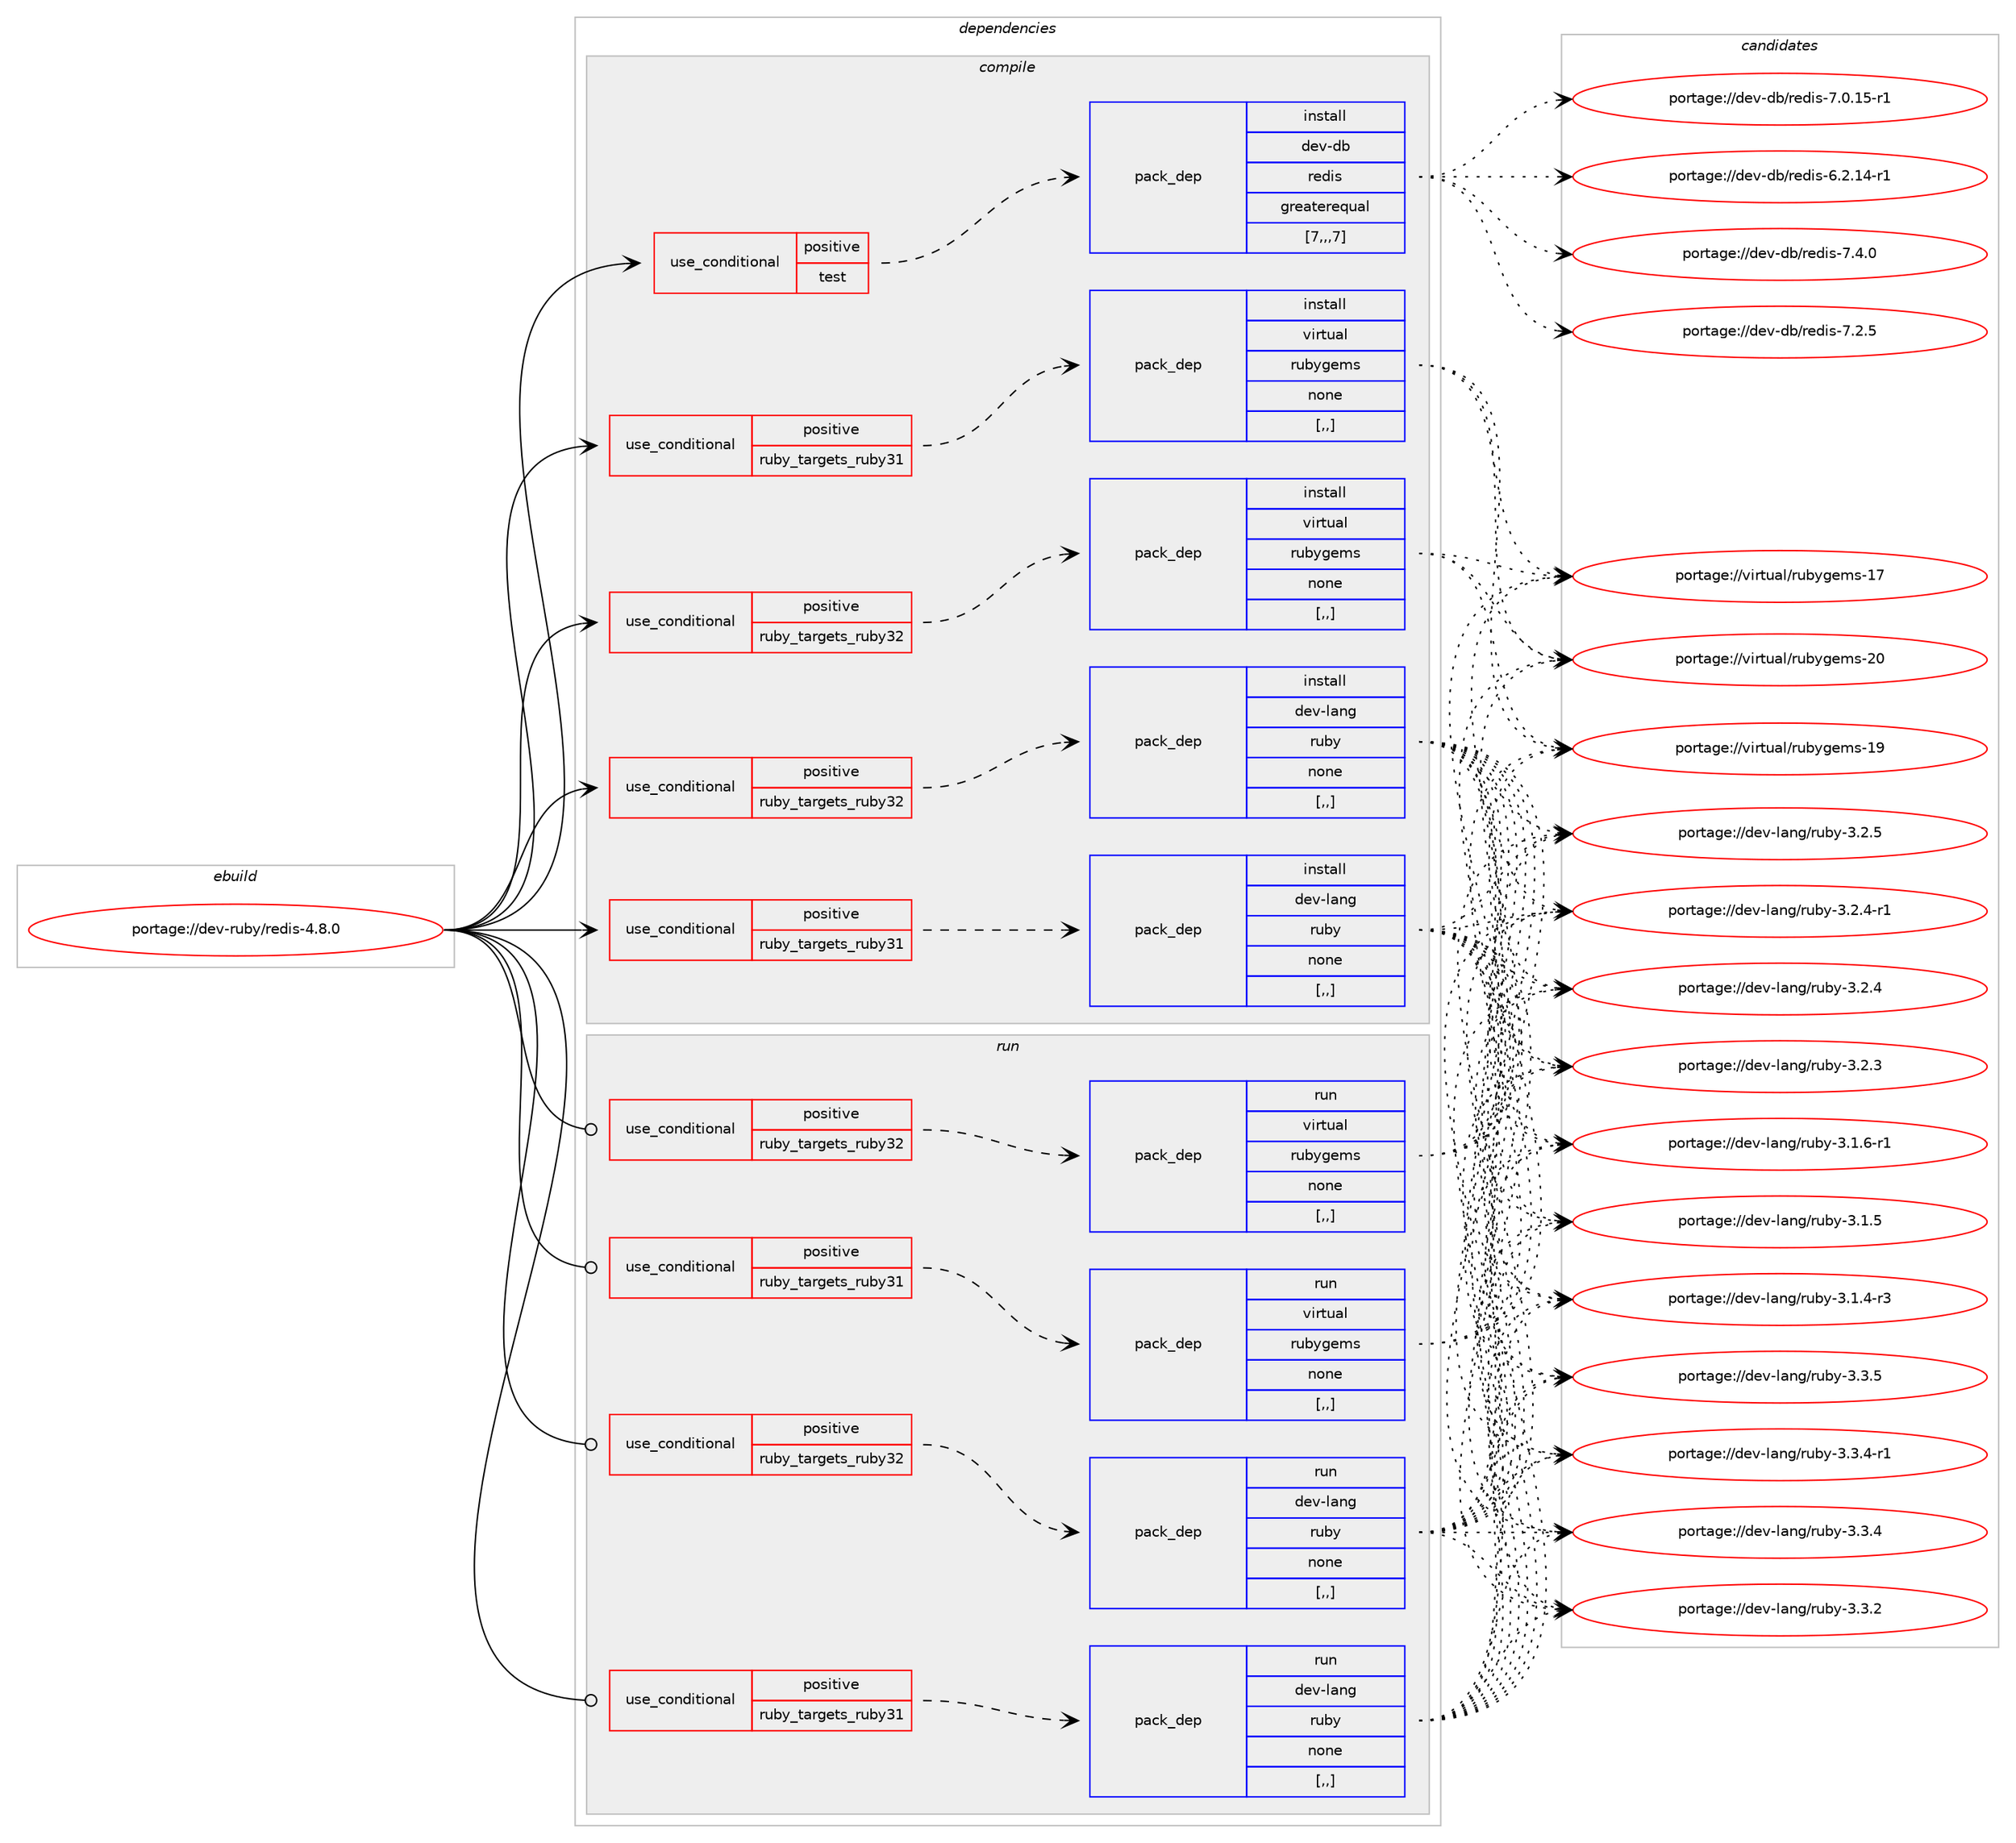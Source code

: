 digraph prolog {

# *************
# Graph options
# *************

newrank=true;
concentrate=true;
compound=true;
graph [rankdir=LR,fontname=Helvetica,fontsize=10,ranksep=1.5];#, ranksep=2.5, nodesep=0.2];
edge  [arrowhead=vee];
node  [fontname=Helvetica,fontsize=10];

# **********
# The ebuild
# **********

subgraph cluster_leftcol {
color=gray;
label=<<i>ebuild</i>>;
id [label="portage://dev-ruby/redis-4.8.0", color=red, width=4, href="../dev-ruby/redis-4.8.0.svg"];
}

# ****************
# The dependencies
# ****************

subgraph cluster_midcol {
color=gray;
label=<<i>dependencies</i>>;
subgraph cluster_compile {
fillcolor="#eeeeee";
style=filled;
label=<<i>compile</i>>;
subgraph cond185323 {
dependency694339 [label=<<TABLE BORDER="0" CELLBORDER="1" CELLSPACING="0" CELLPADDING="4"><TR><TD ROWSPAN="3" CELLPADDING="10">use_conditional</TD></TR><TR><TD>positive</TD></TR><TR><TD>ruby_targets_ruby31</TD></TR></TABLE>>, shape=none, color=red];
subgraph pack504065 {
dependency694340 [label=<<TABLE BORDER="0" CELLBORDER="1" CELLSPACING="0" CELLPADDING="4" WIDTH="220"><TR><TD ROWSPAN="6" CELLPADDING="30">pack_dep</TD></TR><TR><TD WIDTH="110">install</TD></TR><TR><TD>dev-lang</TD></TR><TR><TD>ruby</TD></TR><TR><TD>none</TD></TR><TR><TD>[,,]</TD></TR></TABLE>>, shape=none, color=blue];
}
dependency694339:e -> dependency694340:w [weight=20,style="dashed",arrowhead="vee"];
}
id:e -> dependency694339:w [weight=20,style="solid",arrowhead="vee"];
subgraph cond185324 {
dependency694341 [label=<<TABLE BORDER="0" CELLBORDER="1" CELLSPACING="0" CELLPADDING="4"><TR><TD ROWSPAN="3" CELLPADDING="10">use_conditional</TD></TR><TR><TD>positive</TD></TR><TR><TD>ruby_targets_ruby31</TD></TR></TABLE>>, shape=none, color=red];
subgraph pack504066 {
dependency694342 [label=<<TABLE BORDER="0" CELLBORDER="1" CELLSPACING="0" CELLPADDING="4" WIDTH="220"><TR><TD ROWSPAN="6" CELLPADDING="30">pack_dep</TD></TR><TR><TD WIDTH="110">install</TD></TR><TR><TD>virtual</TD></TR><TR><TD>rubygems</TD></TR><TR><TD>none</TD></TR><TR><TD>[,,]</TD></TR></TABLE>>, shape=none, color=blue];
}
dependency694341:e -> dependency694342:w [weight=20,style="dashed",arrowhead="vee"];
}
id:e -> dependency694341:w [weight=20,style="solid",arrowhead="vee"];
subgraph cond185325 {
dependency694343 [label=<<TABLE BORDER="0" CELLBORDER="1" CELLSPACING="0" CELLPADDING="4"><TR><TD ROWSPAN="3" CELLPADDING="10">use_conditional</TD></TR><TR><TD>positive</TD></TR><TR><TD>ruby_targets_ruby32</TD></TR></TABLE>>, shape=none, color=red];
subgraph pack504067 {
dependency694344 [label=<<TABLE BORDER="0" CELLBORDER="1" CELLSPACING="0" CELLPADDING="4" WIDTH="220"><TR><TD ROWSPAN="6" CELLPADDING="30">pack_dep</TD></TR><TR><TD WIDTH="110">install</TD></TR><TR><TD>dev-lang</TD></TR><TR><TD>ruby</TD></TR><TR><TD>none</TD></TR><TR><TD>[,,]</TD></TR></TABLE>>, shape=none, color=blue];
}
dependency694343:e -> dependency694344:w [weight=20,style="dashed",arrowhead="vee"];
}
id:e -> dependency694343:w [weight=20,style="solid",arrowhead="vee"];
subgraph cond185326 {
dependency694345 [label=<<TABLE BORDER="0" CELLBORDER="1" CELLSPACING="0" CELLPADDING="4"><TR><TD ROWSPAN="3" CELLPADDING="10">use_conditional</TD></TR><TR><TD>positive</TD></TR><TR><TD>ruby_targets_ruby32</TD></TR></TABLE>>, shape=none, color=red];
subgraph pack504068 {
dependency694346 [label=<<TABLE BORDER="0" CELLBORDER="1" CELLSPACING="0" CELLPADDING="4" WIDTH="220"><TR><TD ROWSPAN="6" CELLPADDING="30">pack_dep</TD></TR><TR><TD WIDTH="110">install</TD></TR><TR><TD>virtual</TD></TR><TR><TD>rubygems</TD></TR><TR><TD>none</TD></TR><TR><TD>[,,]</TD></TR></TABLE>>, shape=none, color=blue];
}
dependency694345:e -> dependency694346:w [weight=20,style="dashed",arrowhead="vee"];
}
id:e -> dependency694345:w [weight=20,style="solid",arrowhead="vee"];
subgraph cond185327 {
dependency694347 [label=<<TABLE BORDER="0" CELLBORDER="1" CELLSPACING="0" CELLPADDING="4"><TR><TD ROWSPAN="3" CELLPADDING="10">use_conditional</TD></TR><TR><TD>positive</TD></TR><TR><TD>test</TD></TR></TABLE>>, shape=none, color=red];
subgraph pack504069 {
dependency694348 [label=<<TABLE BORDER="0" CELLBORDER="1" CELLSPACING="0" CELLPADDING="4" WIDTH="220"><TR><TD ROWSPAN="6" CELLPADDING="30">pack_dep</TD></TR><TR><TD WIDTH="110">install</TD></TR><TR><TD>dev-db</TD></TR><TR><TD>redis</TD></TR><TR><TD>greaterequal</TD></TR><TR><TD>[7,,,7]</TD></TR></TABLE>>, shape=none, color=blue];
}
dependency694347:e -> dependency694348:w [weight=20,style="dashed",arrowhead="vee"];
}
id:e -> dependency694347:w [weight=20,style="solid",arrowhead="vee"];
}
subgraph cluster_compileandrun {
fillcolor="#eeeeee";
style=filled;
label=<<i>compile and run</i>>;
}
subgraph cluster_run {
fillcolor="#eeeeee";
style=filled;
label=<<i>run</i>>;
subgraph cond185328 {
dependency694349 [label=<<TABLE BORDER="0" CELLBORDER="1" CELLSPACING="0" CELLPADDING="4"><TR><TD ROWSPAN="3" CELLPADDING="10">use_conditional</TD></TR><TR><TD>positive</TD></TR><TR><TD>ruby_targets_ruby31</TD></TR></TABLE>>, shape=none, color=red];
subgraph pack504070 {
dependency694350 [label=<<TABLE BORDER="0" CELLBORDER="1" CELLSPACING="0" CELLPADDING="4" WIDTH="220"><TR><TD ROWSPAN="6" CELLPADDING="30">pack_dep</TD></TR><TR><TD WIDTH="110">run</TD></TR><TR><TD>dev-lang</TD></TR><TR><TD>ruby</TD></TR><TR><TD>none</TD></TR><TR><TD>[,,]</TD></TR></TABLE>>, shape=none, color=blue];
}
dependency694349:e -> dependency694350:w [weight=20,style="dashed",arrowhead="vee"];
}
id:e -> dependency694349:w [weight=20,style="solid",arrowhead="odot"];
subgraph cond185329 {
dependency694351 [label=<<TABLE BORDER="0" CELLBORDER="1" CELLSPACING="0" CELLPADDING="4"><TR><TD ROWSPAN="3" CELLPADDING="10">use_conditional</TD></TR><TR><TD>positive</TD></TR><TR><TD>ruby_targets_ruby31</TD></TR></TABLE>>, shape=none, color=red];
subgraph pack504071 {
dependency694352 [label=<<TABLE BORDER="0" CELLBORDER="1" CELLSPACING="0" CELLPADDING="4" WIDTH="220"><TR><TD ROWSPAN="6" CELLPADDING="30">pack_dep</TD></TR><TR><TD WIDTH="110">run</TD></TR><TR><TD>virtual</TD></TR><TR><TD>rubygems</TD></TR><TR><TD>none</TD></TR><TR><TD>[,,]</TD></TR></TABLE>>, shape=none, color=blue];
}
dependency694351:e -> dependency694352:w [weight=20,style="dashed",arrowhead="vee"];
}
id:e -> dependency694351:w [weight=20,style="solid",arrowhead="odot"];
subgraph cond185330 {
dependency694353 [label=<<TABLE BORDER="0" CELLBORDER="1" CELLSPACING="0" CELLPADDING="4"><TR><TD ROWSPAN="3" CELLPADDING="10">use_conditional</TD></TR><TR><TD>positive</TD></TR><TR><TD>ruby_targets_ruby32</TD></TR></TABLE>>, shape=none, color=red];
subgraph pack504072 {
dependency694354 [label=<<TABLE BORDER="0" CELLBORDER="1" CELLSPACING="0" CELLPADDING="4" WIDTH="220"><TR><TD ROWSPAN="6" CELLPADDING="30">pack_dep</TD></TR><TR><TD WIDTH="110">run</TD></TR><TR><TD>dev-lang</TD></TR><TR><TD>ruby</TD></TR><TR><TD>none</TD></TR><TR><TD>[,,]</TD></TR></TABLE>>, shape=none, color=blue];
}
dependency694353:e -> dependency694354:w [weight=20,style="dashed",arrowhead="vee"];
}
id:e -> dependency694353:w [weight=20,style="solid",arrowhead="odot"];
subgraph cond185331 {
dependency694355 [label=<<TABLE BORDER="0" CELLBORDER="1" CELLSPACING="0" CELLPADDING="4"><TR><TD ROWSPAN="3" CELLPADDING="10">use_conditional</TD></TR><TR><TD>positive</TD></TR><TR><TD>ruby_targets_ruby32</TD></TR></TABLE>>, shape=none, color=red];
subgraph pack504073 {
dependency694356 [label=<<TABLE BORDER="0" CELLBORDER="1" CELLSPACING="0" CELLPADDING="4" WIDTH="220"><TR><TD ROWSPAN="6" CELLPADDING="30">pack_dep</TD></TR><TR><TD WIDTH="110">run</TD></TR><TR><TD>virtual</TD></TR><TR><TD>rubygems</TD></TR><TR><TD>none</TD></TR><TR><TD>[,,]</TD></TR></TABLE>>, shape=none, color=blue];
}
dependency694355:e -> dependency694356:w [weight=20,style="dashed",arrowhead="vee"];
}
id:e -> dependency694355:w [weight=20,style="solid",arrowhead="odot"];
}
}

# **************
# The candidates
# **************

subgraph cluster_choices {
rank=same;
color=gray;
label=<<i>candidates</i>>;

subgraph choice504065 {
color=black;
nodesep=1;
choice10010111845108971101034711411798121455146514653 [label="portage://dev-lang/ruby-3.3.5", color=red, width=4,href="../dev-lang/ruby-3.3.5.svg"];
choice100101118451089711010347114117981214551465146524511449 [label="portage://dev-lang/ruby-3.3.4-r1", color=red, width=4,href="../dev-lang/ruby-3.3.4-r1.svg"];
choice10010111845108971101034711411798121455146514652 [label="portage://dev-lang/ruby-3.3.4", color=red, width=4,href="../dev-lang/ruby-3.3.4.svg"];
choice10010111845108971101034711411798121455146514650 [label="portage://dev-lang/ruby-3.3.2", color=red, width=4,href="../dev-lang/ruby-3.3.2.svg"];
choice10010111845108971101034711411798121455146504653 [label="portage://dev-lang/ruby-3.2.5", color=red, width=4,href="../dev-lang/ruby-3.2.5.svg"];
choice100101118451089711010347114117981214551465046524511449 [label="portage://dev-lang/ruby-3.2.4-r1", color=red, width=4,href="../dev-lang/ruby-3.2.4-r1.svg"];
choice10010111845108971101034711411798121455146504652 [label="portage://dev-lang/ruby-3.2.4", color=red, width=4,href="../dev-lang/ruby-3.2.4.svg"];
choice10010111845108971101034711411798121455146504651 [label="portage://dev-lang/ruby-3.2.3", color=red, width=4,href="../dev-lang/ruby-3.2.3.svg"];
choice100101118451089711010347114117981214551464946544511449 [label="portage://dev-lang/ruby-3.1.6-r1", color=red, width=4,href="../dev-lang/ruby-3.1.6-r1.svg"];
choice10010111845108971101034711411798121455146494653 [label="portage://dev-lang/ruby-3.1.5", color=red, width=4,href="../dev-lang/ruby-3.1.5.svg"];
choice100101118451089711010347114117981214551464946524511451 [label="portage://dev-lang/ruby-3.1.4-r3", color=red, width=4,href="../dev-lang/ruby-3.1.4-r3.svg"];
dependency694340:e -> choice10010111845108971101034711411798121455146514653:w [style=dotted,weight="100"];
dependency694340:e -> choice100101118451089711010347114117981214551465146524511449:w [style=dotted,weight="100"];
dependency694340:e -> choice10010111845108971101034711411798121455146514652:w [style=dotted,weight="100"];
dependency694340:e -> choice10010111845108971101034711411798121455146514650:w [style=dotted,weight="100"];
dependency694340:e -> choice10010111845108971101034711411798121455146504653:w [style=dotted,weight="100"];
dependency694340:e -> choice100101118451089711010347114117981214551465046524511449:w [style=dotted,weight="100"];
dependency694340:e -> choice10010111845108971101034711411798121455146504652:w [style=dotted,weight="100"];
dependency694340:e -> choice10010111845108971101034711411798121455146504651:w [style=dotted,weight="100"];
dependency694340:e -> choice100101118451089711010347114117981214551464946544511449:w [style=dotted,weight="100"];
dependency694340:e -> choice10010111845108971101034711411798121455146494653:w [style=dotted,weight="100"];
dependency694340:e -> choice100101118451089711010347114117981214551464946524511451:w [style=dotted,weight="100"];
}
subgraph choice504066 {
color=black;
nodesep=1;
choice118105114116117971084711411798121103101109115455048 [label="portage://virtual/rubygems-20", color=red, width=4,href="../virtual/rubygems-20.svg"];
choice118105114116117971084711411798121103101109115454957 [label="portage://virtual/rubygems-19", color=red, width=4,href="../virtual/rubygems-19.svg"];
choice118105114116117971084711411798121103101109115454955 [label="portage://virtual/rubygems-17", color=red, width=4,href="../virtual/rubygems-17.svg"];
dependency694342:e -> choice118105114116117971084711411798121103101109115455048:w [style=dotted,weight="100"];
dependency694342:e -> choice118105114116117971084711411798121103101109115454957:w [style=dotted,weight="100"];
dependency694342:e -> choice118105114116117971084711411798121103101109115454955:w [style=dotted,weight="100"];
}
subgraph choice504067 {
color=black;
nodesep=1;
choice10010111845108971101034711411798121455146514653 [label="portage://dev-lang/ruby-3.3.5", color=red, width=4,href="../dev-lang/ruby-3.3.5.svg"];
choice100101118451089711010347114117981214551465146524511449 [label="portage://dev-lang/ruby-3.3.4-r1", color=red, width=4,href="../dev-lang/ruby-3.3.4-r1.svg"];
choice10010111845108971101034711411798121455146514652 [label="portage://dev-lang/ruby-3.3.4", color=red, width=4,href="../dev-lang/ruby-3.3.4.svg"];
choice10010111845108971101034711411798121455146514650 [label="portage://dev-lang/ruby-3.3.2", color=red, width=4,href="../dev-lang/ruby-3.3.2.svg"];
choice10010111845108971101034711411798121455146504653 [label="portage://dev-lang/ruby-3.2.5", color=red, width=4,href="../dev-lang/ruby-3.2.5.svg"];
choice100101118451089711010347114117981214551465046524511449 [label="portage://dev-lang/ruby-3.2.4-r1", color=red, width=4,href="../dev-lang/ruby-3.2.4-r1.svg"];
choice10010111845108971101034711411798121455146504652 [label="portage://dev-lang/ruby-3.2.4", color=red, width=4,href="../dev-lang/ruby-3.2.4.svg"];
choice10010111845108971101034711411798121455146504651 [label="portage://dev-lang/ruby-3.2.3", color=red, width=4,href="../dev-lang/ruby-3.2.3.svg"];
choice100101118451089711010347114117981214551464946544511449 [label="portage://dev-lang/ruby-3.1.6-r1", color=red, width=4,href="../dev-lang/ruby-3.1.6-r1.svg"];
choice10010111845108971101034711411798121455146494653 [label="portage://dev-lang/ruby-3.1.5", color=red, width=4,href="../dev-lang/ruby-3.1.5.svg"];
choice100101118451089711010347114117981214551464946524511451 [label="portage://dev-lang/ruby-3.1.4-r3", color=red, width=4,href="../dev-lang/ruby-3.1.4-r3.svg"];
dependency694344:e -> choice10010111845108971101034711411798121455146514653:w [style=dotted,weight="100"];
dependency694344:e -> choice100101118451089711010347114117981214551465146524511449:w [style=dotted,weight="100"];
dependency694344:e -> choice10010111845108971101034711411798121455146514652:w [style=dotted,weight="100"];
dependency694344:e -> choice10010111845108971101034711411798121455146514650:w [style=dotted,weight="100"];
dependency694344:e -> choice10010111845108971101034711411798121455146504653:w [style=dotted,weight="100"];
dependency694344:e -> choice100101118451089711010347114117981214551465046524511449:w [style=dotted,weight="100"];
dependency694344:e -> choice10010111845108971101034711411798121455146504652:w [style=dotted,weight="100"];
dependency694344:e -> choice10010111845108971101034711411798121455146504651:w [style=dotted,weight="100"];
dependency694344:e -> choice100101118451089711010347114117981214551464946544511449:w [style=dotted,weight="100"];
dependency694344:e -> choice10010111845108971101034711411798121455146494653:w [style=dotted,weight="100"];
dependency694344:e -> choice100101118451089711010347114117981214551464946524511451:w [style=dotted,weight="100"];
}
subgraph choice504068 {
color=black;
nodesep=1;
choice118105114116117971084711411798121103101109115455048 [label="portage://virtual/rubygems-20", color=red, width=4,href="../virtual/rubygems-20.svg"];
choice118105114116117971084711411798121103101109115454957 [label="portage://virtual/rubygems-19", color=red, width=4,href="../virtual/rubygems-19.svg"];
choice118105114116117971084711411798121103101109115454955 [label="portage://virtual/rubygems-17", color=red, width=4,href="../virtual/rubygems-17.svg"];
dependency694346:e -> choice118105114116117971084711411798121103101109115455048:w [style=dotted,weight="100"];
dependency694346:e -> choice118105114116117971084711411798121103101109115454957:w [style=dotted,weight="100"];
dependency694346:e -> choice118105114116117971084711411798121103101109115454955:w [style=dotted,weight="100"];
}
subgraph choice504069 {
color=black;
nodesep=1;
choice100101118451009847114101100105115455546524648 [label="portage://dev-db/redis-7.4.0", color=red, width=4,href="../dev-db/redis-7.4.0.svg"];
choice100101118451009847114101100105115455546504653 [label="portage://dev-db/redis-7.2.5", color=red, width=4,href="../dev-db/redis-7.2.5.svg"];
choice100101118451009847114101100105115455546484649534511449 [label="portage://dev-db/redis-7.0.15-r1", color=red, width=4,href="../dev-db/redis-7.0.15-r1.svg"];
choice100101118451009847114101100105115455446504649524511449 [label="portage://dev-db/redis-6.2.14-r1", color=red, width=4,href="../dev-db/redis-6.2.14-r1.svg"];
dependency694348:e -> choice100101118451009847114101100105115455546524648:w [style=dotted,weight="100"];
dependency694348:e -> choice100101118451009847114101100105115455546504653:w [style=dotted,weight="100"];
dependency694348:e -> choice100101118451009847114101100105115455546484649534511449:w [style=dotted,weight="100"];
dependency694348:e -> choice100101118451009847114101100105115455446504649524511449:w [style=dotted,weight="100"];
}
subgraph choice504070 {
color=black;
nodesep=1;
choice10010111845108971101034711411798121455146514653 [label="portage://dev-lang/ruby-3.3.5", color=red, width=4,href="../dev-lang/ruby-3.3.5.svg"];
choice100101118451089711010347114117981214551465146524511449 [label="portage://dev-lang/ruby-3.3.4-r1", color=red, width=4,href="../dev-lang/ruby-3.3.4-r1.svg"];
choice10010111845108971101034711411798121455146514652 [label="portage://dev-lang/ruby-3.3.4", color=red, width=4,href="../dev-lang/ruby-3.3.4.svg"];
choice10010111845108971101034711411798121455146514650 [label="portage://dev-lang/ruby-3.3.2", color=red, width=4,href="../dev-lang/ruby-3.3.2.svg"];
choice10010111845108971101034711411798121455146504653 [label="portage://dev-lang/ruby-3.2.5", color=red, width=4,href="../dev-lang/ruby-3.2.5.svg"];
choice100101118451089711010347114117981214551465046524511449 [label="portage://dev-lang/ruby-3.2.4-r1", color=red, width=4,href="../dev-lang/ruby-3.2.4-r1.svg"];
choice10010111845108971101034711411798121455146504652 [label="portage://dev-lang/ruby-3.2.4", color=red, width=4,href="../dev-lang/ruby-3.2.4.svg"];
choice10010111845108971101034711411798121455146504651 [label="portage://dev-lang/ruby-3.2.3", color=red, width=4,href="../dev-lang/ruby-3.2.3.svg"];
choice100101118451089711010347114117981214551464946544511449 [label="portage://dev-lang/ruby-3.1.6-r1", color=red, width=4,href="../dev-lang/ruby-3.1.6-r1.svg"];
choice10010111845108971101034711411798121455146494653 [label="portage://dev-lang/ruby-3.1.5", color=red, width=4,href="../dev-lang/ruby-3.1.5.svg"];
choice100101118451089711010347114117981214551464946524511451 [label="portage://dev-lang/ruby-3.1.4-r3", color=red, width=4,href="../dev-lang/ruby-3.1.4-r3.svg"];
dependency694350:e -> choice10010111845108971101034711411798121455146514653:w [style=dotted,weight="100"];
dependency694350:e -> choice100101118451089711010347114117981214551465146524511449:w [style=dotted,weight="100"];
dependency694350:e -> choice10010111845108971101034711411798121455146514652:w [style=dotted,weight="100"];
dependency694350:e -> choice10010111845108971101034711411798121455146514650:w [style=dotted,weight="100"];
dependency694350:e -> choice10010111845108971101034711411798121455146504653:w [style=dotted,weight="100"];
dependency694350:e -> choice100101118451089711010347114117981214551465046524511449:w [style=dotted,weight="100"];
dependency694350:e -> choice10010111845108971101034711411798121455146504652:w [style=dotted,weight="100"];
dependency694350:e -> choice10010111845108971101034711411798121455146504651:w [style=dotted,weight="100"];
dependency694350:e -> choice100101118451089711010347114117981214551464946544511449:w [style=dotted,weight="100"];
dependency694350:e -> choice10010111845108971101034711411798121455146494653:w [style=dotted,weight="100"];
dependency694350:e -> choice100101118451089711010347114117981214551464946524511451:w [style=dotted,weight="100"];
}
subgraph choice504071 {
color=black;
nodesep=1;
choice118105114116117971084711411798121103101109115455048 [label="portage://virtual/rubygems-20", color=red, width=4,href="../virtual/rubygems-20.svg"];
choice118105114116117971084711411798121103101109115454957 [label="portage://virtual/rubygems-19", color=red, width=4,href="../virtual/rubygems-19.svg"];
choice118105114116117971084711411798121103101109115454955 [label="portage://virtual/rubygems-17", color=red, width=4,href="../virtual/rubygems-17.svg"];
dependency694352:e -> choice118105114116117971084711411798121103101109115455048:w [style=dotted,weight="100"];
dependency694352:e -> choice118105114116117971084711411798121103101109115454957:w [style=dotted,weight="100"];
dependency694352:e -> choice118105114116117971084711411798121103101109115454955:w [style=dotted,weight="100"];
}
subgraph choice504072 {
color=black;
nodesep=1;
choice10010111845108971101034711411798121455146514653 [label="portage://dev-lang/ruby-3.3.5", color=red, width=4,href="../dev-lang/ruby-3.3.5.svg"];
choice100101118451089711010347114117981214551465146524511449 [label="portage://dev-lang/ruby-3.3.4-r1", color=red, width=4,href="../dev-lang/ruby-3.3.4-r1.svg"];
choice10010111845108971101034711411798121455146514652 [label="portage://dev-lang/ruby-3.3.4", color=red, width=4,href="../dev-lang/ruby-3.3.4.svg"];
choice10010111845108971101034711411798121455146514650 [label="portage://dev-lang/ruby-3.3.2", color=red, width=4,href="../dev-lang/ruby-3.3.2.svg"];
choice10010111845108971101034711411798121455146504653 [label="portage://dev-lang/ruby-3.2.5", color=red, width=4,href="../dev-lang/ruby-3.2.5.svg"];
choice100101118451089711010347114117981214551465046524511449 [label="portage://dev-lang/ruby-3.2.4-r1", color=red, width=4,href="../dev-lang/ruby-3.2.4-r1.svg"];
choice10010111845108971101034711411798121455146504652 [label="portage://dev-lang/ruby-3.2.4", color=red, width=4,href="../dev-lang/ruby-3.2.4.svg"];
choice10010111845108971101034711411798121455146504651 [label="portage://dev-lang/ruby-3.2.3", color=red, width=4,href="../dev-lang/ruby-3.2.3.svg"];
choice100101118451089711010347114117981214551464946544511449 [label="portage://dev-lang/ruby-3.1.6-r1", color=red, width=4,href="../dev-lang/ruby-3.1.6-r1.svg"];
choice10010111845108971101034711411798121455146494653 [label="portage://dev-lang/ruby-3.1.5", color=red, width=4,href="../dev-lang/ruby-3.1.5.svg"];
choice100101118451089711010347114117981214551464946524511451 [label="portage://dev-lang/ruby-3.1.4-r3", color=red, width=4,href="../dev-lang/ruby-3.1.4-r3.svg"];
dependency694354:e -> choice10010111845108971101034711411798121455146514653:w [style=dotted,weight="100"];
dependency694354:e -> choice100101118451089711010347114117981214551465146524511449:w [style=dotted,weight="100"];
dependency694354:e -> choice10010111845108971101034711411798121455146514652:w [style=dotted,weight="100"];
dependency694354:e -> choice10010111845108971101034711411798121455146514650:w [style=dotted,weight="100"];
dependency694354:e -> choice10010111845108971101034711411798121455146504653:w [style=dotted,weight="100"];
dependency694354:e -> choice100101118451089711010347114117981214551465046524511449:w [style=dotted,weight="100"];
dependency694354:e -> choice10010111845108971101034711411798121455146504652:w [style=dotted,weight="100"];
dependency694354:e -> choice10010111845108971101034711411798121455146504651:w [style=dotted,weight="100"];
dependency694354:e -> choice100101118451089711010347114117981214551464946544511449:w [style=dotted,weight="100"];
dependency694354:e -> choice10010111845108971101034711411798121455146494653:w [style=dotted,weight="100"];
dependency694354:e -> choice100101118451089711010347114117981214551464946524511451:w [style=dotted,weight="100"];
}
subgraph choice504073 {
color=black;
nodesep=1;
choice118105114116117971084711411798121103101109115455048 [label="portage://virtual/rubygems-20", color=red, width=4,href="../virtual/rubygems-20.svg"];
choice118105114116117971084711411798121103101109115454957 [label="portage://virtual/rubygems-19", color=red, width=4,href="../virtual/rubygems-19.svg"];
choice118105114116117971084711411798121103101109115454955 [label="portage://virtual/rubygems-17", color=red, width=4,href="../virtual/rubygems-17.svg"];
dependency694356:e -> choice118105114116117971084711411798121103101109115455048:w [style=dotted,weight="100"];
dependency694356:e -> choice118105114116117971084711411798121103101109115454957:w [style=dotted,weight="100"];
dependency694356:e -> choice118105114116117971084711411798121103101109115454955:w [style=dotted,weight="100"];
}
}

}
